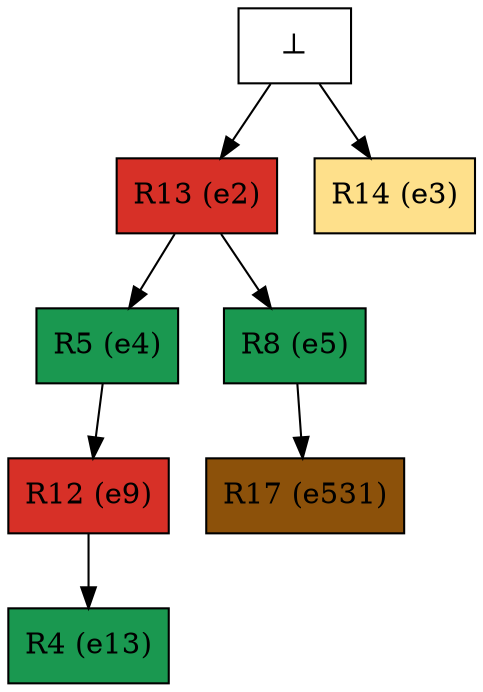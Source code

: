 digraph test {
  e2 -> e4;
  e2 -> e5;
  e4 -> e9;
  e9 -> e13;
  e5 -> e531;
  e0 -> e2;
  e0 -> e3;
  e2 [color="black" fillcolor="#d73027:#d73027" label="R13 (e2)" shape=box style=filled];
  e3 [color="black" fillcolor="#fee08b:#fee08b" label="R14 (e3)" shape=box style=filled];
  e4 [color="black" fillcolor="#1a9850:#1a9850" label="R5 (e4)" shape=box style=filled];
  e5 [color="black" fillcolor="#1a9850:#1a9850" label="R8 (e5)" shape=box style=filled];
  e9 [color="black" fillcolor="#d73027:#d73027" label="R12 (e9)" shape=box style=filled];
  e13 [color="black" fillcolor="#1a9850:#1a9850" label="R4 (e13)" shape=box style=filled];
  e531 [color="black" fillcolor="#8c510a:#8c510a" label="R17 (e531)" shape=box style=filled];
  e0 [fillcolor="white" label="⊥" shape=box style=filled];
}
